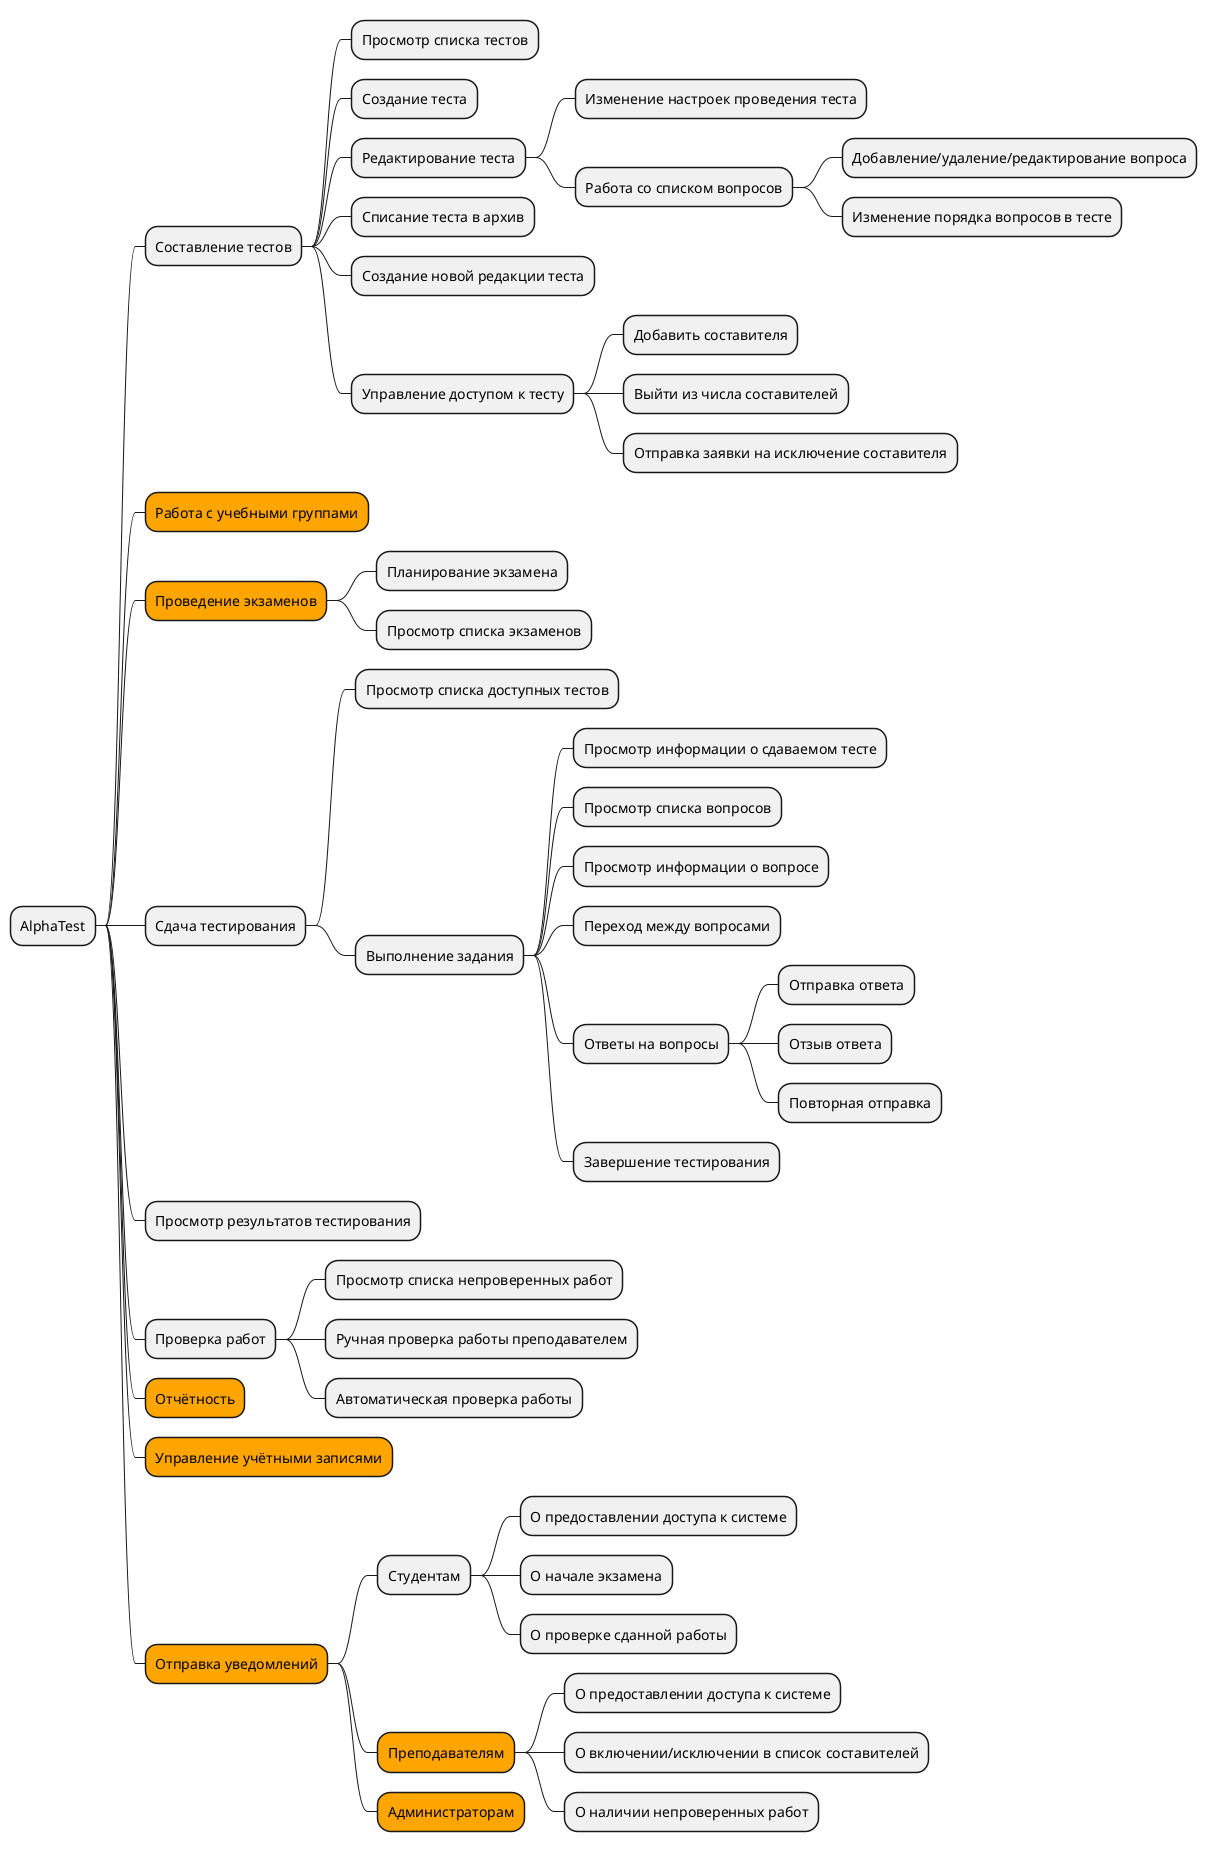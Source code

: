 @startmindmap
* AlphaTest
** Составление тестов
*** Просмотр списка тестов
*** Создание теста
*** Редактирование теста
**** Изменение настроек проведения теста
**** Работа со списком вопросов
***** Добавление/удаление/редактирование вопроса
***** Изменение порядка вопросов в тесте
*** Списание теста в архив
*** Создание новой редакции теста
*** Управление доступом к тесту
**** Добавить составителя
**** Выйти из числа составителей
**** Отправка заявки на исключение составителя
**[#Orange] Работа с учебными группами
**[#Orange] Проведение экзаменов
*** Планирование экзамена
*** Просмотр списка экзаменов
** Сдача тестирования
*** Просмотр списка доступных тестов
*** Выполнение задания
**** Просмотр информации о сдаваемом тесте
**** Просмотр списка вопросов
**** Просмотр информации о вопросе
**** Переход между вопросами
**** Ответы на вопросы
***** Отправка ответа
***** Отзыв ответа
***** Повторная отправка
**** Завершение тестирования
** Просмотр результатов тестирования
** Проверка работ
*** Просмотр списка непроверенных работ
*** Ручная проверка работы преподавателем
*** Автоматическая проверка работы
**[#Orange] Отчётность
**[#Orange] Управление учётными записями
**[#Orange] Отправка уведомлений
*** Студентам
**** О предоставлении доступа к системе
**** О начале экзамена
**** О проверке сданной работы
***[#Orange] Преподавателям
**** О предоставлении доступа к системе
**** О включении/исключении в список составителей
**** О наличии непроверенных работ
***[#Orange] Администраторам
@endmindmap
